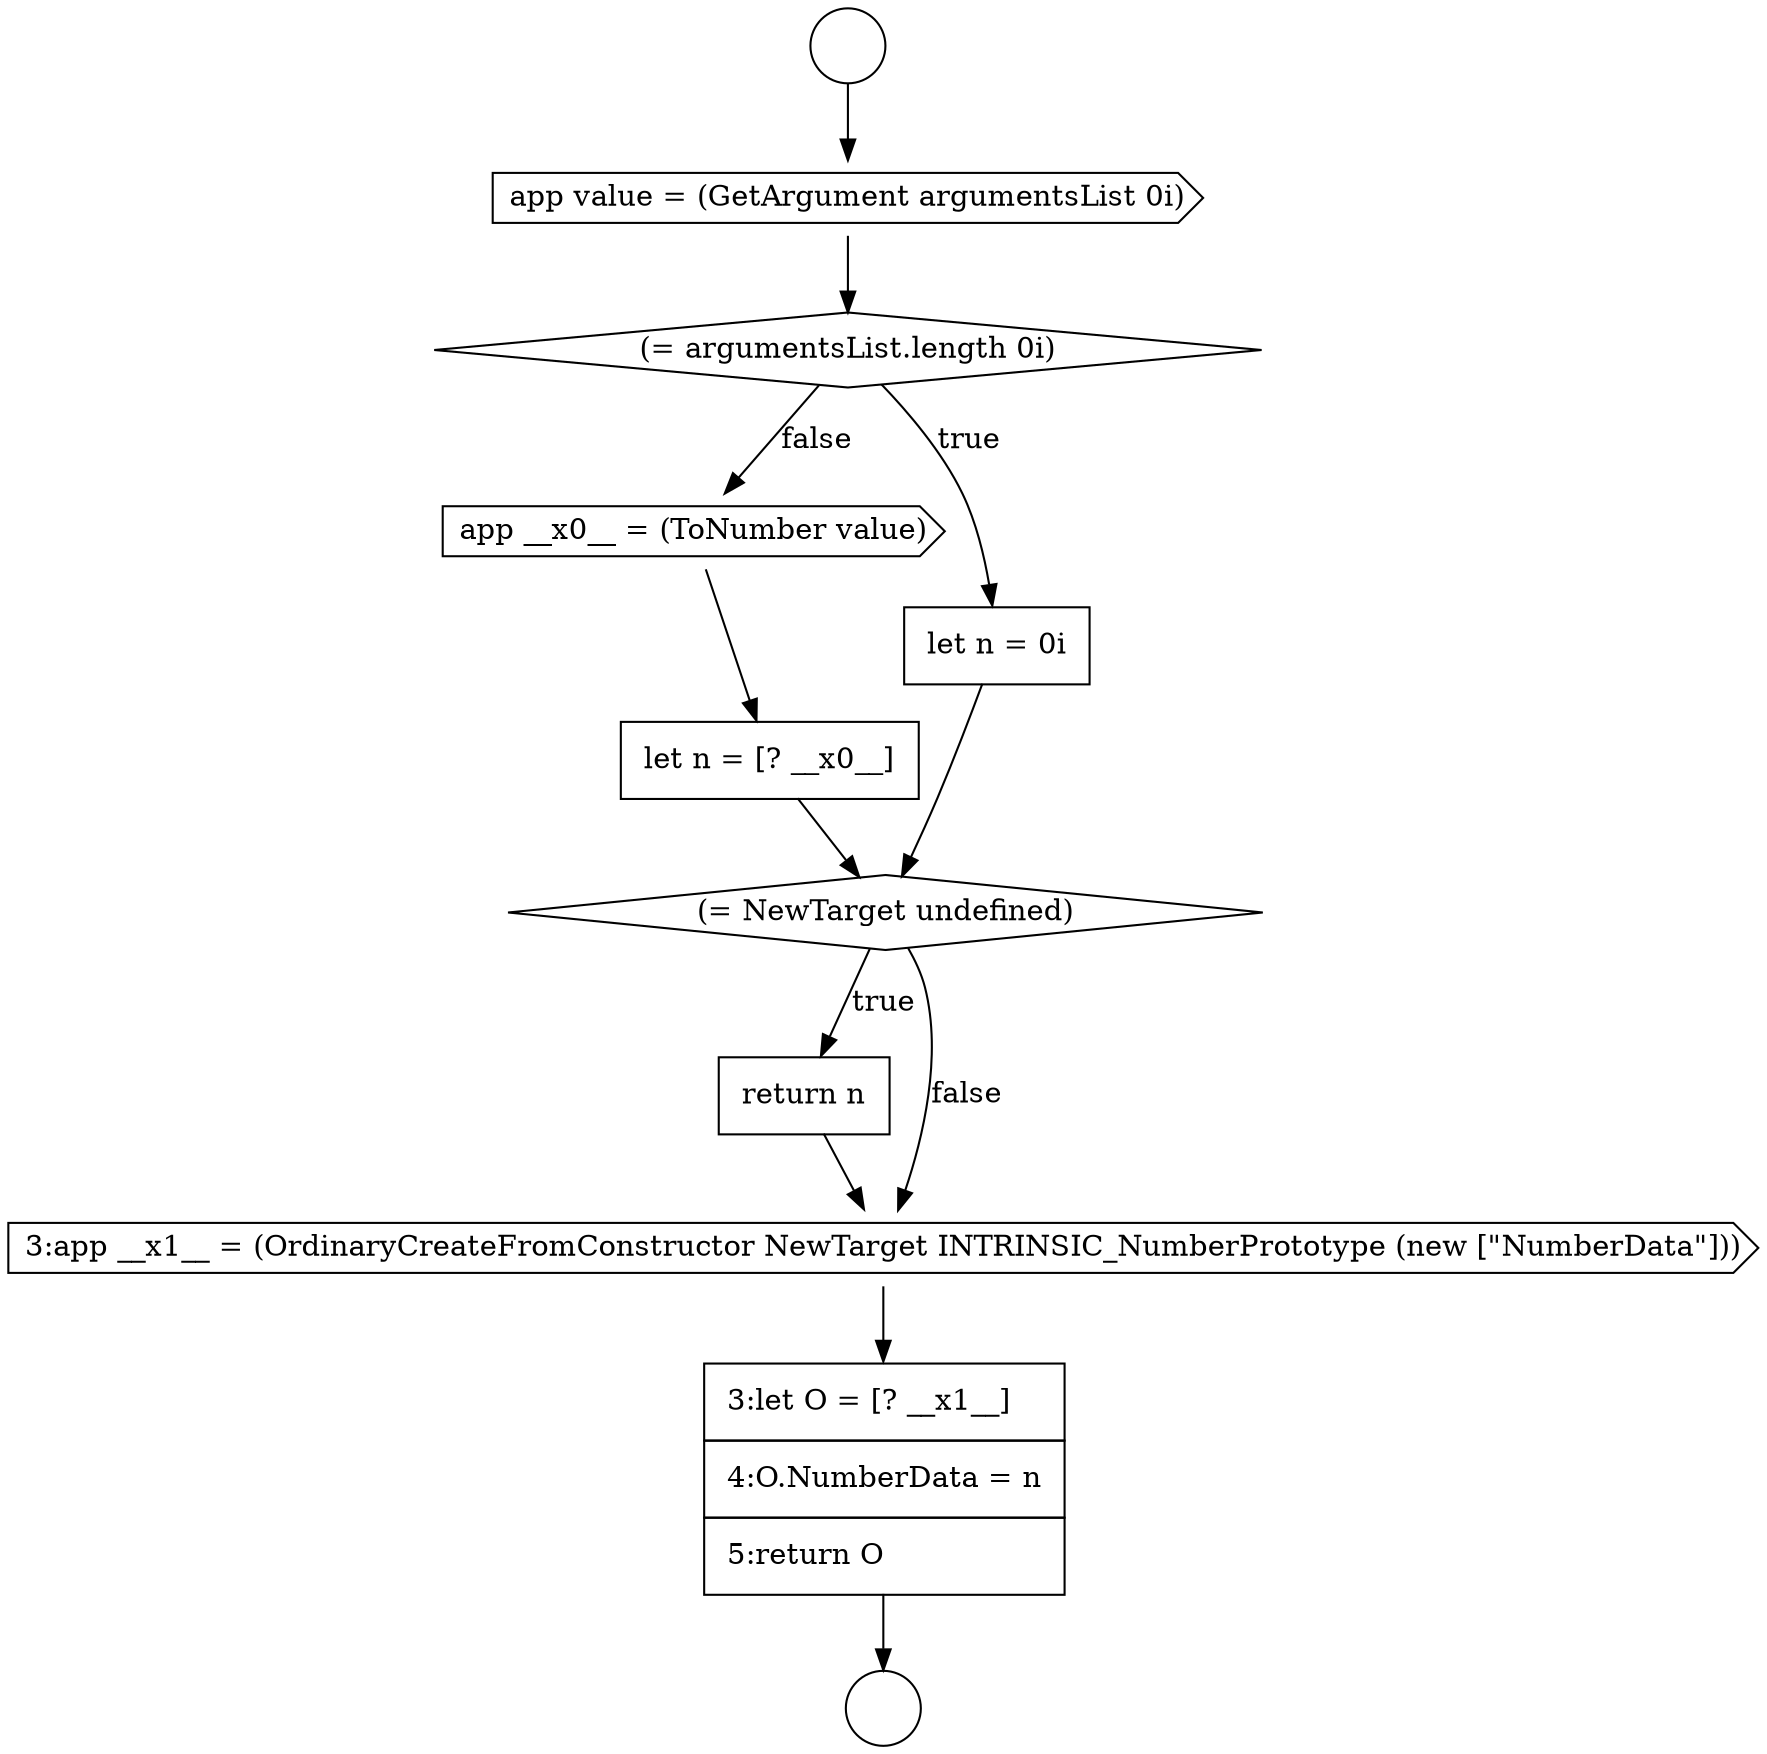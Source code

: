 digraph {
  node11827 [shape=circle label=" " color="black" fillcolor="white" style=filled]
  node11836 [shape=none, margin=0, label=<<font color="black">
    <table border="0" cellborder="1" cellspacing="0" cellpadding="10">
      <tr><td align="left">3:let O = [? __x1__]</td></tr>
      <tr><td align="left">4:O.NumberData = n</td></tr>
      <tr><td align="left">5:return O</td></tr>
    </table>
  </font>> color="black" fillcolor="white" style=filled]
  node11829 [shape=diamond, label=<<font color="black">(= argumentsList.length 0i)</font>> color="black" fillcolor="white" style=filled]
  node11832 [shape=none, margin=0, label=<<font color="black">
    <table border="0" cellborder="1" cellspacing="0" cellpadding="10">
      <tr><td align="left">let n = [? __x0__]</td></tr>
    </table>
  </font>> color="black" fillcolor="white" style=filled]
  node11826 [shape=circle label=" " color="black" fillcolor="white" style=filled]
  node11834 [shape=none, margin=0, label=<<font color="black">
    <table border="0" cellborder="1" cellspacing="0" cellpadding="10">
      <tr><td align="left">return n</td></tr>
    </table>
  </font>> color="black" fillcolor="white" style=filled]
  node11831 [shape=cds, label=<<font color="black">app __x0__ = (ToNumber value)</font>> color="black" fillcolor="white" style=filled]
  node11828 [shape=cds, label=<<font color="black">app value = (GetArgument argumentsList 0i)</font>> color="black" fillcolor="white" style=filled]
  node11833 [shape=diamond, label=<<font color="black">(= NewTarget undefined)</font>> color="black" fillcolor="white" style=filled]
  node11835 [shape=cds, label=<<font color="black">3:app __x1__ = (OrdinaryCreateFromConstructor NewTarget INTRINSIC_NumberPrototype (new [&quot;NumberData&quot;]))</font>> color="black" fillcolor="white" style=filled]
  node11830 [shape=none, margin=0, label=<<font color="black">
    <table border="0" cellborder="1" cellspacing="0" cellpadding="10">
      <tr><td align="left">let n = 0i</td></tr>
    </table>
  </font>> color="black" fillcolor="white" style=filled]
  node11828 -> node11829 [ color="black"]
  node11831 -> node11832 [ color="black"]
  node11829 -> node11830 [label=<<font color="black">true</font>> color="black"]
  node11829 -> node11831 [label=<<font color="black">false</font>> color="black"]
  node11833 -> node11834 [label=<<font color="black">true</font>> color="black"]
  node11833 -> node11835 [label=<<font color="black">false</font>> color="black"]
  node11832 -> node11833 [ color="black"]
  node11836 -> node11827 [ color="black"]
  node11834 -> node11835 [ color="black"]
  node11835 -> node11836 [ color="black"]
  node11830 -> node11833 [ color="black"]
  node11826 -> node11828 [ color="black"]
}
